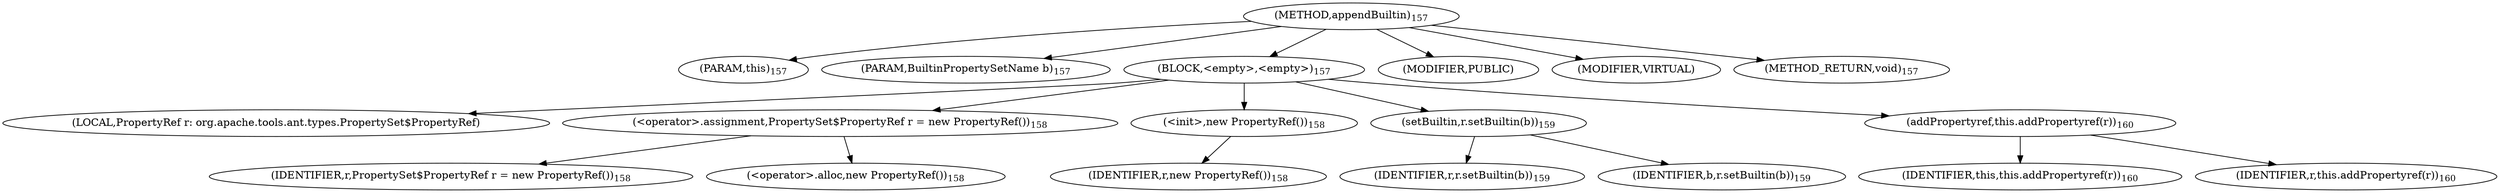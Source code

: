 digraph "appendBuiltin" {  
"356" [label = <(METHOD,appendBuiltin)<SUB>157</SUB>> ]
"49" [label = <(PARAM,this)<SUB>157</SUB>> ]
"357" [label = <(PARAM,BuiltinPropertySetName b)<SUB>157</SUB>> ]
"358" [label = <(BLOCK,&lt;empty&gt;,&lt;empty&gt;)<SUB>157</SUB>> ]
"47" [label = <(LOCAL,PropertyRef r: org.apache.tools.ant.types.PropertySet$PropertyRef)> ]
"359" [label = <(&lt;operator&gt;.assignment,PropertySet$PropertyRef r = new PropertyRef())<SUB>158</SUB>> ]
"360" [label = <(IDENTIFIER,r,PropertySet$PropertyRef r = new PropertyRef())<SUB>158</SUB>> ]
"361" [label = <(&lt;operator&gt;.alloc,new PropertyRef())<SUB>158</SUB>> ]
"362" [label = <(&lt;init&gt;,new PropertyRef())<SUB>158</SUB>> ]
"46" [label = <(IDENTIFIER,r,new PropertyRef())<SUB>158</SUB>> ]
"363" [label = <(setBuiltin,r.setBuiltin(b))<SUB>159</SUB>> ]
"364" [label = <(IDENTIFIER,r,r.setBuiltin(b))<SUB>159</SUB>> ]
"365" [label = <(IDENTIFIER,b,r.setBuiltin(b))<SUB>159</SUB>> ]
"366" [label = <(addPropertyref,this.addPropertyref(r))<SUB>160</SUB>> ]
"48" [label = <(IDENTIFIER,this,this.addPropertyref(r))<SUB>160</SUB>> ]
"367" [label = <(IDENTIFIER,r,this.addPropertyref(r))<SUB>160</SUB>> ]
"368" [label = <(MODIFIER,PUBLIC)> ]
"369" [label = <(MODIFIER,VIRTUAL)> ]
"370" [label = <(METHOD_RETURN,void)<SUB>157</SUB>> ]
  "356" -> "49" 
  "356" -> "357" 
  "356" -> "358" 
  "356" -> "368" 
  "356" -> "369" 
  "356" -> "370" 
  "358" -> "47" 
  "358" -> "359" 
  "358" -> "362" 
  "358" -> "363" 
  "358" -> "366" 
  "359" -> "360" 
  "359" -> "361" 
  "362" -> "46" 
  "363" -> "364" 
  "363" -> "365" 
  "366" -> "48" 
  "366" -> "367" 
}
